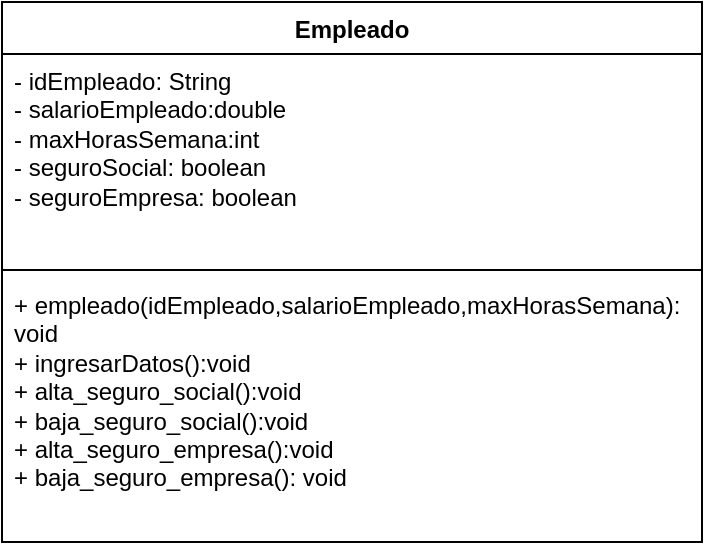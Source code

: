 <mxfile version="26.0.16">
  <diagram name="Page-1" id="h6vgOwvyaBZk0I0jMLyV">
    <mxGraphModel dx="819" dy="449" grid="1" gridSize="10" guides="1" tooltips="1" connect="1" arrows="1" fold="1" page="1" pageScale="1" pageWidth="850" pageHeight="1100" math="0" shadow="0">
      <root>
        <mxCell id="0" />
        <mxCell id="1" parent="0" />
        <mxCell id="4vWpUYzkQfUT01llrJPC-1" value="Empleado" style="swimlane;fontStyle=1;align=center;verticalAlign=top;childLayout=stackLayout;horizontal=1;startSize=26;horizontalStack=0;resizeParent=1;resizeParentMax=0;resizeLast=0;collapsible=1;marginBottom=0;whiteSpace=wrap;html=1;" vertex="1" parent="1">
          <mxGeometry x="360" y="300" width="350" height="270" as="geometry" />
        </mxCell>
        <mxCell id="4vWpUYzkQfUT01llrJPC-2" value="- idEmpleado: String&lt;div&gt;- salarioEmpleado:double&lt;/div&gt;&lt;div&gt;- maxHorasSemana:int&lt;/div&gt;&lt;div&gt;- seguroSocial: boolean&lt;/div&gt;&lt;div&gt;- seguroEmpresa: boolean&lt;/div&gt;&lt;div&gt;&lt;br&gt;&lt;/div&gt;" style="text;strokeColor=none;fillColor=none;align=left;verticalAlign=top;spacingLeft=4;spacingRight=4;overflow=hidden;rotatable=0;points=[[0,0.5],[1,0.5]];portConstraint=eastwest;whiteSpace=wrap;html=1;" vertex="1" parent="4vWpUYzkQfUT01llrJPC-1">
          <mxGeometry y="26" width="350" height="104" as="geometry" />
        </mxCell>
        <mxCell id="4vWpUYzkQfUT01llrJPC-3" value="" style="line;strokeWidth=1;fillColor=none;align=left;verticalAlign=middle;spacingTop=-1;spacingLeft=3;spacingRight=3;rotatable=0;labelPosition=right;points=[];portConstraint=eastwest;strokeColor=inherit;" vertex="1" parent="4vWpUYzkQfUT01llrJPC-1">
          <mxGeometry y="130" width="350" height="8" as="geometry" />
        </mxCell>
        <mxCell id="4vWpUYzkQfUT01llrJPC-4" value="+ empleado(idEmpleado,salarioEmpleado,maxHorasSemana): void&lt;div&gt;+ ingresarDatos():void&lt;/div&gt;&lt;div&gt;+ alta_seguro_social():void&lt;br&gt;+ baja_seguro_social():void&lt;br&gt;+ alta_seguro_empresa():void&lt;br&gt;+ baja_seguro_empresa(): void&lt;/div&gt;" style="text;strokeColor=none;fillColor=none;align=left;verticalAlign=top;spacingLeft=4;spacingRight=4;overflow=hidden;rotatable=0;points=[[0,0.5],[1,0.5]];portConstraint=eastwest;whiteSpace=wrap;html=1;" vertex="1" parent="4vWpUYzkQfUT01llrJPC-1">
          <mxGeometry y="138" width="350" height="132" as="geometry" />
        </mxCell>
      </root>
    </mxGraphModel>
  </diagram>
</mxfile>
